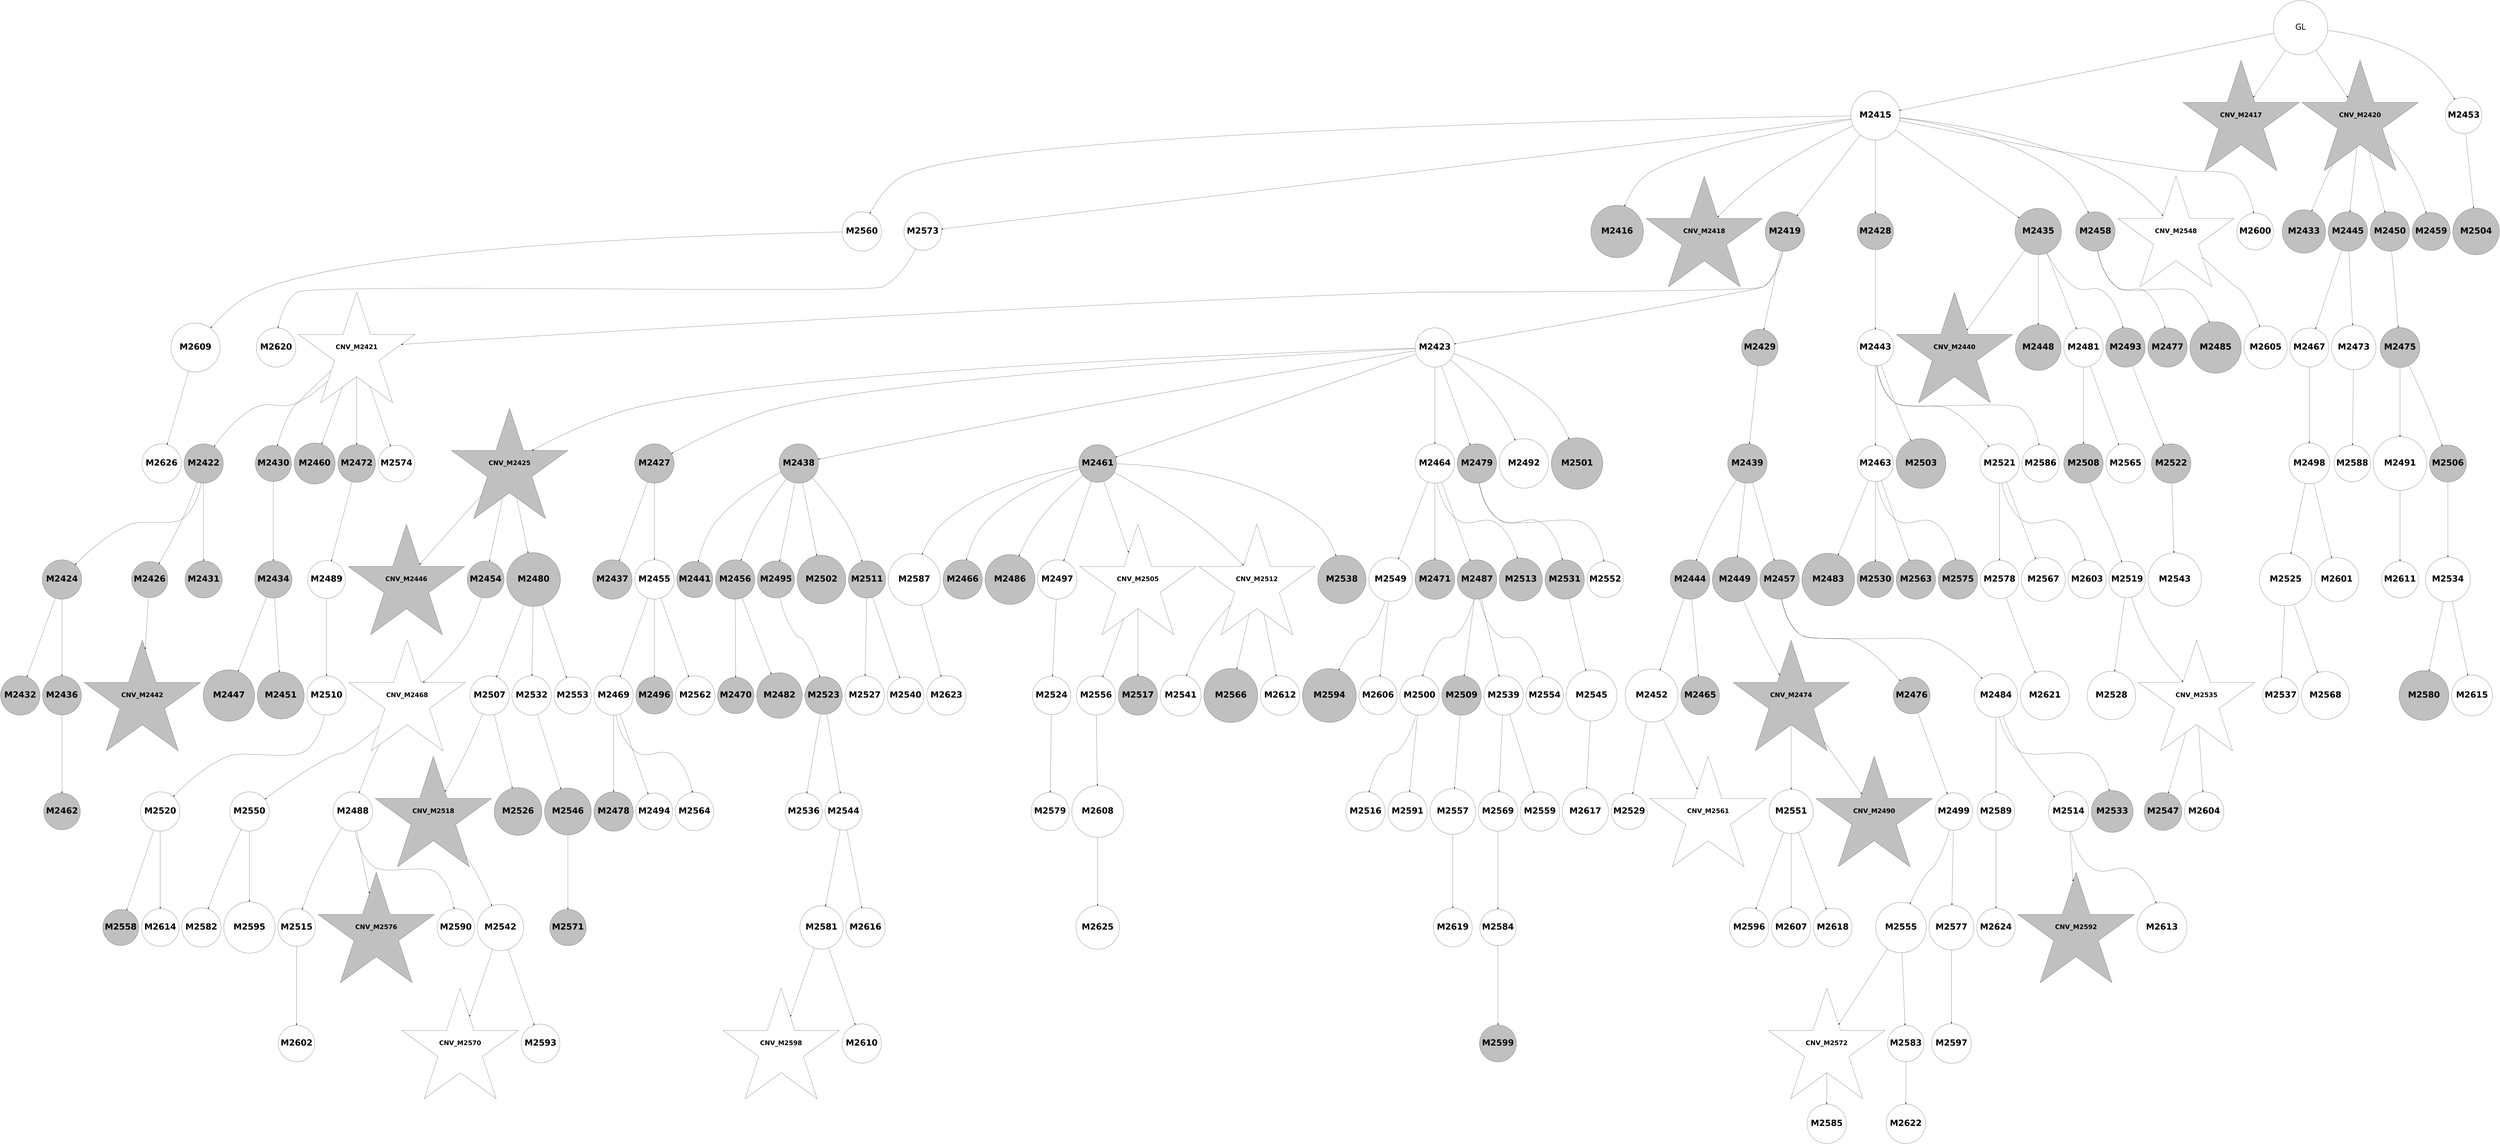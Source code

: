 digraph G { 
2560 -> 2605;
2560 -> 2617;
2561 -> 2593;
2561 -> 2606;
2562 -> 2607;
2562 -> 2618;
2562 -> 2629;
2566 -> 2583;
2566 -> 2594;
2567 -> 2619;
2568 -> 2630;
2571 -> 2620;
2580 -> 2595;
2583 -> 2596;
2584 -> 2631;
2588 -> 2608;
2589 -> 2632;
2592 -> 2609;
2592 -> 2621;
2594 -> 2633;
2595 -> 2610;
2598 -> 2634;
2600 -> 2635;
2619 -> 2636;
2620 -> 2637;
2425 -> 2426;
2425 -> 2428;
2425 -> 2431;
2425 -> 2464;
2426 -> 2427;
2426 -> 2429;
2426 -> 2430;
2426 -> 2439;
2426 -> 2446;
2426 -> 2469;
2426 -> 2559;
2426 -> 2571;
2426 -> 2584;
2426 -> 2611;
2430 -> 2432;
2430 -> 2434;
2430 -> 2440;
2431 -> 2444;
2431 -> 2456;
2431 -> 2461;
2431 -> 2470;
2432 -> 2433;
2432 -> 2441;
2432 -> 2471;
2432 -> 2483;
2432 -> 2585;
2433 -> 2435;
2433 -> 2437;
2433 -> 2442;
2434 -> 2436;
2434 -> 2438;
2434 -> 2449;
2434 -> 2472;
2434 -> 2475;
2434 -> 2490;
2434 -> 2503;
2434 -> 2512;
2435 -> 2443;
2435 -> 2447;
2436 -> 2457;
2436 -> 2465;
2436 -> 2491;
2437 -> 2453;
2438 -> 2448;
2438 -> 2466;
2439 -> 2454;
2440 -> 2450;
2441 -> 2445;
2445 -> 2458;
2445 -> 2462;
2446 -> 2451;
2446 -> 2459;
2446 -> 2492;
2446 -> 2504;
2447 -> 2473;
2449 -> 2452;
2449 -> 2467;
2449 -> 2506;
2449 -> 2513;
2449 -> 2522;
2450 -> 2455;
2450 -> 2460;
2450 -> 2468;
2454 -> 2474;
2454 -> 2514;
2454 -> 2532;
2454 -> 2597;
2455 -> 2463;
2455 -> 2476;
2456 -> 2478;
2456 -> 2484;
2460 -> 2485;
2461 -> 2486;
2463 -> 2540;
2463 -> 2572;
2464 -> 2515;
2465 -> 2479;
2466 -> 2480;
2466 -> 2507;
2466 -> 2573;
2467 -> 2481;
2467 -> 2493;
2468 -> 2487;
2468 -> 2495;
2469 -> 2488;
2469 -> 2496;
2472 -> 2477;
2472 -> 2497;
2472 -> 2508;
2472 -> 2516;
2472 -> 2523;
2472 -> 2549;
2472 -> 2598;
2474 -> 2494;
2474 -> 2541;
2474 -> 2574;
2474 -> 2586;
2475 -> 2482;
2475 -> 2498;
2475 -> 2524;
2475 -> 2560;
2478 -> 2509;
2479 -> 2499;
2479 -> 2561;
2480 -> 2489;
2480 -> 2505;
2480 -> 2575;
2483 -> 2500;
2484 -> 2599;
2485 -> 2501;
2485 -> 2562;
2486 -> 2502;
2486 -> 2517;
2487 -> 2510;
2490 -> 2542;
2490 -> 2563;
2491 -> 2518;
2491 -> 2543;
2491 -> 2564;
2492 -> 2519;
2492 -> 2576;
2495 -> 2525;
2495 -> 2544;
2495 -> 2600;
2498 -> 2511;
2498 -> 2520;
2498 -> 2550;
2498 -> 2565;
2499 -> 2526;
2499 -> 2587;
2499 -> 2601;
2500 -> 2521;
2502 -> 2622;
2504 -> 2533;
2506 -> 2534;
2508 -> 2535;
2509 -> 2536;
2509 -> 2612;
2510 -> 2566;
2510 -> 2588;
2511 -> 2527;
2511 -> 2602;
2516 -> 2528;
2516 -> 2567;
2517 -> 2545;
2518 -> 2529;
2518 -> 2537;
2519 -> 2530;
2520 -> 2568;
2521 -> 2531;
2522 -> 2538;
2522 -> 2551;
2523 -> 2552;
2523 -> 2577;
2523 -> 2623;
2525 -> 2603;
2525 -> 2624;
2526 -> 2613;
2529 -> 2553;
2530 -> 2539;
2530 -> 2546;
2531 -> 2569;
2531 -> 2625;
2532 -> 2578;
2532 -> 2589;
2532 -> 2614;
2533 -> 2554;
2534 -> 2547;
2534 -> 2555;
2535 -> 2590;
2536 -> 2548;
2536 -> 2579;
2542 -> 2556;
2543 -> 2557;
2545 -> 2591;
2545 -> 2626;
2546 -> 2558;
2546 -> 2615;
2550 -> 2570;
2550 -> 2580;
2553 -> 2581;
2553 -> 2604;
2555 -> 2592;
2555 -> 2627;
2556 -> 2628;
2557 -> 2582;
2559 -> 2616;
2425 [label="GL" fontname="arial-bold" fontsize=56 width=5 height=5];
2426 [shape=circle style=filled fillcolor=white fontname="helvetica-bold" fontsize=56 label="M2415" width=4.53 height=2 ];
2427 [shape=circle style=filled fillcolor=grey fontname="helvetica-bold" fontsize=56 label="M2416" width=4.83 height=2 ];
2428 [shape=star style=filled fillcolor=grey fontname="helvetica-bold" fontsize=42 label="CNV_M2417"];
2429 [shape=star style=filled fillcolor=grey fontname="helvetica-bold" fontsize=42 label="CNV_M2418"];
2430 [shape=circle style=filled fillcolor=grey fontname="helvetica-bold" fontsize=56 label="M2419" width=0.78 height=2 ];
2431 [shape=star style=filled fillcolor=grey fontname="helvetica-bold" fontsize=42 label="CNV_M2420"];
2432 [shape=star style=filled fillcolor=white fontname="helvetica-bold" fontsize=42 label="CNV_M2421"];
2433 [shape=circle style=filled fillcolor=grey fontname="helvetica-bold" fontsize=56 label="M2422" width=1.69 height=2 ];
2434 [shape=circle style=filled fillcolor=white fontname="helvetica-bold" fontsize=56 label="M2423" width=0.26 height=2 ];
2435 [shape=circle style=filled fillcolor=grey fontname="helvetica-bold" fontsize=56 label="M2424" width=1.7 height=2 ];
2436 [shape=star style=filled fillcolor=grey fontname="helvetica-bold" fontsize=42 label="CNV_M2425"];
2437 [shape=circle style=filled fillcolor=grey fontname="helvetica-bold" fontsize=56 label="M2426" width=3.13 height=2 ];
2438 [shape=circle style=filled fillcolor=grey fontname="helvetica-bold" fontsize=56 label="M2427" width=0.44 height=2 ];
2439 [shape=circle style=filled fillcolor=grey fontname="helvetica-bold" fontsize=56 label="M2428" width=3 height=2 ];
2440 [shape=circle style=filled fillcolor=grey fontname="helvetica-bold" fontsize=56 label="M2429" width=2.93 height=2 ];
2441 [shape=circle style=filled fillcolor=grey fontname="helvetica-bold" fontsize=56 label="M2430" width=3.21 height=2 ];
2442 [shape=circle style=filled fillcolor=grey fontname="helvetica-bold" fontsize=56 label="M2431" width=2.6 height=2 ];
2443 [shape=circle style=filled fillcolor=grey fontname="helvetica-bold" fontsize=56 label="M2432" width=1.09 height=2 ];
2444 [shape=circle style=filled fillcolor=grey fontname="helvetica-bold" fontsize=56 label="M2433" width=3.99 height=2 ];
2445 [shape=circle style=filled fillcolor=grey fontname="helvetica-bold" fontsize=56 label="M2434" width=2.57 height=2 ];
2446 [shape=circle style=filled fillcolor=grey fontname="helvetica-bold" fontsize=56 label="M2435" width=4.26 height=2 ];
2447 [shape=circle style=filled fillcolor=grey fontname="helvetica-bold" fontsize=56 label="M2436" width=2.09 height=2 ];
2448 [shape=circle style=filled fillcolor=grey fontname="helvetica-bold" fontsize=56 label="M2437" width=0.47 height=2 ];
2449 [shape=circle style=filled fillcolor=grey fontname="helvetica-bold" fontsize=56 label="M2438" width=0.4 height=2 ];
2450 [shape=circle style=filled fillcolor=grey fontname="helvetica-bold" fontsize=56 label="M2439" width=0.93 height=2 ];
2451 [shape=star style=filled fillcolor=grey fontname="helvetica-bold" fontsize=42 label="CNV_M2440"];
2452 [shape=circle style=filled fillcolor=grey fontname="helvetica-bold" fontsize=56 label="M2441" width=3.15 height=2 ];
2453 [shape=star style=filled fillcolor=grey fontname="helvetica-bold" fontsize=42 label="CNV_M2442"];
2454 [shape=circle style=filled fillcolor=white fontname="helvetica-bold" fontsize=56 label="M2443" width=2.86 height=2 ];
2455 [shape=circle style=filled fillcolor=grey fontname="helvetica-bold" fontsize=56 label="M2444" width=1.58 height=2 ];
2456 [shape=circle style=filled fillcolor=grey fontname="helvetica-bold" fontsize=56 label="M2445" width=1.69 height=2 ];
2457 [shape=star style=filled fillcolor=grey fontname="helvetica-bold" fontsize=42 label="CNV_M2446"];
2458 [shape=circle style=filled fillcolor=grey fontname="helvetica-bold" fontsize=56 label="M2447" width=4.74 height=2 ];
2459 [shape=circle style=filled fillcolor=grey fontname="helvetica-bold" fontsize=56 label="M2448" width=4.21 height=2 ];
2460 [shape=circle style=filled fillcolor=grey fontname="helvetica-bold" fontsize=56 label="M2449" width=4.14 height=2 ];
2461 [shape=circle style=filled fillcolor=grey fontname="helvetica-bold" fontsize=56 label="M2450" width=1.06 height=2 ];
2462 [shape=circle style=filled fillcolor=grey fontname="helvetica-bold" fontsize=56 label="M2451" width=4.32 height=2 ];
2463 [shape=circle style=filled fillcolor=white fontname="helvetica-bold" fontsize=56 label="M2452" width=4.89 height=2 ];
2464 [shape=circle style=filled fillcolor=white fontname="helvetica-bold" fontsize=56 label="M2453" width=2.92 height=2 ];
2465 [shape=circle style=filled fillcolor=grey fontname="helvetica-bold" fontsize=56 label="M2454" width=2.73 height=2 ];
2466 [shape=circle style=filled fillcolor=white fontname="helvetica-bold" fontsize=56 label="M2455" width=1.69 height=2 ];
2467 [shape=circle style=filled fillcolor=grey fontname="helvetica-bold" fontsize=56 label="M2456" width=0.64 height=2 ];
2468 [shape=circle style=filled fillcolor=grey fontname="helvetica-bold" fontsize=56 label="M2457" width=1.09 height=2 ];
2469 [shape=circle style=filled fillcolor=grey fontname="helvetica-bold" fontsize=56 label="M2458" width=1.96 height=2 ];
2470 [shape=circle style=filled fillcolor=grey fontname="helvetica-bold" fontsize=56 label="M2459" width=3.49 height=2 ];
2471 [shape=circle style=filled fillcolor=grey fontname="helvetica-bold" fontsize=56 label="M2460" width=3.78 height=2 ];
2472 [shape=circle style=filled fillcolor=grey fontname="helvetica-bold" fontsize=56 label="M2461" width=2.38 height=2 ];
2473 [shape=circle style=filled fillcolor=grey fontname="helvetica-bold" fontsize=56 label="M2462" width=2.88 height=2 ];
2474 [shape=circle style=filled fillcolor=white fontname="helvetica-bold" fontsize=56 label="M2463" width=3.16 height=2 ];
2475 [shape=circle style=filled fillcolor=white fontname="helvetica-bold" fontsize=56 label="M2464" width=0.74 height=2 ];
2476 [shape=circle style=filled fillcolor=grey fontname="helvetica-bold" fontsize=56 label="M2465" width=2.16 height=2 ];
2477 [shape=circle style=filled fillcolor=grey fontname="helvetica-bold" fontsize=56 label="M2466" width=1.55 height=2 ];
2478 [shape=circle style=filled fillcolor=white fontname="helvetica-bold" fontsize=56 label="M2467" width=2.07 height=2 ];
2479 [shape=star style=filled fillcolor=white fontname="helvetica-bold" fontsize=42 label="CNV_M2468"];
2480 [shape=circle style=filled fillcolor=white fontname="helvetica-bold" fontsize=56 label="M2469" width=1.52 height=2 ];
2481 [shape=circle style=filled fillcolor=grey fontname="helvetica-bold" fontsize=56 label="M2470" width=2.99 height=2 ];
2482 [shape=circle style=filled fillcolor=grey fontname="helvetica-bold" fontsize=56 label="M2471" width=3.65 height=2 ];
2483 [shape=circle style=filled fillcolor=grey fontname="helvetica-bold" fontsize=56 label="M2472" width=2.41 height=2 ];
2484 [shape=circle style=filled fillcolor=white fontname="helvetica-bold" fontsize=56 label="M2473" width=4.1 height=2 ];
2485 [shape=star style=filled fillcolor=grey fontname="helvetica-bold" fontsize=42 label="CNV_M2474"];
2486 [shape=circle style=filled fillcolor=grey fontname="helvetica-bold" fontsize=56 label="M2475" width=3.66 height=2 ];
2487 [shape=circle style=filled fillcolor=grey fontname="helvetica-bold" fontsize=56 label="M2476" width=2.78 height=2 ];
2488 [shape=circle style=filled fillcolor=grey fontname="helvetica-bold" fontsize=56 label="M2477" width=0.14 height=2 ];
2489 [shape=circle style=filled fillcolor=grey fontname="helvetica-bold" fontsize=56 label="M2478" width=0.12 height=2 ];
2490 [shape=circle style=filled fillcolor=grey fontname="helvetica-bold" fontsize=56 label="M2479" width=0.58 height=2 ];
2491 [shape=circle style=filled fillcolor=grey fontname="helvetica-bold" fontsize=56 label="M2480" width=4.94 height=2 ];
2492 [shape=circle style=filled fillcolor=white fontname="helvetica-bold" fontsize=56 label="M2481" width=1.35 height=2 ];
2493 [shape=circle style=filled fillcolor=grey fontname="helvetica-bold" fontsize=56 label="M2482" width=4.19 height=2 ];
2494 [shape=circle style=filled fillcolor=grey fontname="helvetica-bold" fontsize=56 label="M2483" width=4.85 height=2 ];
2495 [shape=circle style=filled fillcolor=white fontname="helvetica-bold" fontsize=56 label="M2484" width=4.02 height=2 ];
2496 [shape=circle style=filled fillcolor=grey fontname="helvetica-bold" fontsize=56 label="M2485" width=4.73 height=2 ];
2497 [shape=circle style=filled fillcolor=grey fontname="helvetica-bold" fontsize=56 label="M2486" width=4.6 height=2 ];
2498 [shape=circle style=filled fillcolor=grey fontname="helvetica-bold" fontsize=56 label="M2487" width=0.47 height=2 ];
2499 [shape=circle style=filled fillcolor=white fontname="helvetica-bold" fontsize=56 label="M2488" width=0.72 height=2 ];
2500 [shape=circle style=filled fillcolor=white fontname="helvetica-bold" fontsize=56 label="M2489" width=2.34 height=2 ];
2501 [shape=star style=filled fillcolor=grey fontname="helvetica-bold" fontsize=42 label="CNV_M2490"];
2502 [shape=circle style=filled fillcolor=white fontname="helvetica-bold" fontsize=56 label="M2491" width=4.94 height=2 ];
2503 [shape=circle style=filled fillcolor=white fontname="helvetica-bold" fontsize=56 label="M2492" width=4.55 height=2 ];
2504 [shape=circle style=filled fillcolor=grey fontname="helvetica-bold" fontsize=56 label="M2493" width=0.23 height=2 ];
2505 [shape=circle style=filled fillcolor=white fontname="helvetica-bold" fontsize=56 label="M2494" width=2.73 height=2 ];
2506 [shape=circle style=filled fillcolor=grey fontname="helvetica-bold" fontsize=56 label="M2495" width=2.65 height=2 ];
2507 [shape=circle style=filled fillcolor=grey fontname="helvetica-bold" fontsize=56 label="M2496" width=2.62 height=2 ];
2508 [shape=circle style=filled fillcolor=white fontname="helvetica-bold" fontsize=56 label="M2497" width=1.39 height=2 ];
2509 [shape=circle style=filled fillcolor=white fontname="helvetica-bold" fontsize=56 label="M2498" width=3.75 height=2 ];
2510 [shape=circle style=filled fillcolor=white fontname="helvetica-bold" fontsize=56 label="M2499" width=2.47 height=2 ];
2511 [shape=circle style=filled fillcolor=white fontname="helvetica-bold" fontsize=56 label="M2500" width=1.24 height=2 ];
2512 [shape=circle style=filled fillcolor=grey fontname="helvetica-bold" fontsize=56 label="M2501" width=4.74 height=2 ];
2513 [shape=circle style=filled fillcolor=grey fontname="helvetica-bold" fontsize=56 label="M2502" width=4.47 height=2 ];
2514 [shape=circle style=filled fillcolor=grey fontname="helvetica-bold" fontsize=56 label="M2503" width=4.59 height=2 ];
2515 [shape=circle style=filled fillcolor=grey fontname="helvetica-bold" fontsize=56 label="M2504" width=4.29 height=2 ];
2516 [shape=star style=filled fillcolor=white fontname="helvetica-bold" fontsize=42 label="CNV_M2505"];
2517 [shape=circle style=filled fillcolor=grey fontname="helvetica-bold" fontsize=56 label="M2506" width=2.69 height=2 ];
2518 [shape=circle style=filled fillcolor=white fontname="helvetica-bold" fontsize=56 label="M2507" width=0.18 height=2 ];
2519 [shape=circle style=filled fillcolor=grey fontname="helvetica-bold" fontsize=56 label="M2508" width=1.8 height=2 ];
2520 [shape=circle style=filled fillcolor=grey fontname="helvetica-bold" fontsize=56 label="M2509" width=0.73 height=2 ];
2521 [shape=circle style=filled fillcolor=white fontname="helvetica-bold" fontsize=56 label="M2510" width=1.95 height=2 ];
2522 [shape=circle style=filled fillcolor=grey fontname="helvetica-bold" fontsize=56 label="M2511" width=2.56 height=2 ];
2523 [shape=star style=filled fillcolor=white fontname="helvetica-bold" fontsize=42 label="CNV_M2512"];
2524 [shape=circle style=filled fillcolor=grey fontname="helvetica-bold" fontsize=56 label="M2513" width=3.96 height=2 ];
2525 [shape=circle style=filled fillcolor=white fontname="helvetica-bold" fontsize=56 label="M2514" width=3.69 height=2 ];
2526 [shape=circle style=filled fillcolor=white fontname="helvetica-bold" fontsize=56 label="M2515" width=2.39 height=2 ];
2527 [shape=circle style=filled fillcolor=white fontname="helvetica-bold" fontsize=56 label="M2516" width=0.02 height=2 ];
2528 [shape=circle style=filled fillcolor=grey fontname="helvetica-bold" fontsize=56 label="M2517" width=0.43 height=2 ];
2529 [shape=star style=filled fillcolor=grey fontname="helvetica-bold" fontsize=42 label="CNV_M2518"];
2530 [shape=circle style=filled fillcolor=white fontname="helvetica-bold" fontsize=56 label="M2519" width=2.92 height=2 ];
2531 [shape=circle style=filled fillcolor=white fontname="helvetica-bold" fontsize=56 label="M2520" width=1.09 height=2 ];
2532 [shape=circle style=filled fillcolor=white fontname="helvetica-bold" fontsize=56 label="M2521" width=1.86 height=2 ];
2533 [shape=circle style=filled fillcolor=grey fontname="helvetica-bold" fontsize=56 label="M2522" width=1.9 height=2 ];
2534 [shape=circle style=filled fillcolor=grey fontname="helvetica-bold" fontsize=56 label="M2523" width=2.46 height=2 ];
2535 [shape=circle style=filled fillcolor=white fontname="helvetica-bold" fontsize=56 label="M2524" width=2.21 height=2 ];
2536 [shape=circle style=filled fillcolor=white fontname="helvetica-bold" fontsize=56 label="M2525" width=4.83 height=2 ];
2537 [shape=circle style=filled fillcolor=grey fontname="helvetica-bold" fontsize=56 label="M2526" width=4.39 height=2 ];
2538 [shape=circle style=filled fillcolor=white fontname="helvetica-bold" fontsize=56 label="M2527" width=1.6 height=2 ];
2539 [shape=circle style=filled fillcolor=white fontname="helvetica-bold" fontsize=56 label="M2528" width=4.47 height=2 ];
2540 [shape=circle style=filled fillcolor=white fontname="helvetica-bold" fontsize=56 label="M2529" width=3.26 height=2 ];
2541 [shape=circle style=filled fillcolor=grey fontname="helvetica-bold" fontsize=56 label="M2530" width=2.96 height=2 ];
2542 [shape=circle style=filled fillcolor=grey fontname="helvetica-bold" fontsize=56 label="M2531" width=1.58 height=2 ];
2543 [shape=circle style=filled fillcolor=white fontname="helvetica-bold" fontsize=56 label="M2532" width=1.31 height=2 ];
2544 [shape=circle style=filled fillcolor=grey fontname="helvetica-bold" fontsize=56 label="M2533" width=3.85 height=2 ];
2545 [shape=circle style=filled fillcolor=white fontname="helvetica-bold" fontsize=56 label="M2534" width=4.12 height=2 ];
2546 [shape=star style=filled fillcolor=white fontname="helvetica-bold" fontsize=42 label="CNV_M2535"];
2547 [shape=circle style=filled fillcolor=white fontname="helvetica-bold" fontsize=56 label="M2536" width=2.59 height=2 ];
2548 [shape=circle style=filled fillcolor=white fontname="helvetica-bold" fontsize=56 label="M2537" width=3.13 height=2 ];
2549 [shape=circle style=filled fillcolor=grey fontname="helvetica-bold" fontsize=56 label="M2538" width=4.45 height=2 ];
2550 [shape=circle style=filled fillcolor=white fontname="helvetica-bold" fontsize=56 label="M2539" width=0.94 height=2 ];
2551 [shape=circle style=filled fillcolor=white fontname="helvetica-bold" fontsize=56 label="M2540" width=2.66 height=2 ];
2552 [shape=circle style=filled fillcolor=white fontname="helvetica-bold" fontsize=56 label="M2541" width=3.76 height=2 ];
2553 [shape=circle style=filled fillcolor=white fontname="helvetica-bold" fontsize=56 label="M2542" width=4.28 height=2 ];
2554 [shape=circle style=filled fillcolor=white fontname="helvetica-bold" fontsize=56 label="M2543" width=4.92 height=2 ];
2555 [shape=circle style=filled fillcolor=white fontname="helvetica-bold" fontsize=56 label="M2544" width=2.54 height=2 ];
2556 [shape=circle style=filled fillcolor=white fontname="helvetica-bold" fontsize=56 label="M2545" width=4.7 height=2 ];
2557 [shape=circle style=filled fillcolor=grey fontname="helvetica-bold" fontsize=56 label="M2546" width=4.3 height=2 ];
2558 [shape=circle style=filled fillcolor=grey fontname="helvetica-bold" fontsize=56 label="M2547" width=2.38 height=2 ];
2559 [shape=star style=filled fillcolor=white fontname="helvetica-bold" fontsize=42 label="CNV_M2548"];
2560 [shape=circle style=filled fillcolor=white fontname="helvetica-bold" fontsize=56 label="M2549" width=4.01 height=2 ];
2561 [shape=circle style=filled fillcolor=white fontname="helvetica-bold" fontsize=56 label="M2550" width=1.54 height=2 ];
2562 [shape=circle style=filled fillcolor=white fontname="helvetica-bold" fontsize=56 label="M2551" width=4.07 height=2 ];
2563 [shape=circle style=filled fillcolor=white fontname="helvetica-bold" fontsize=56 label="M2552" width=3.04 height=2 ];
2564 [shape=circle style=filled fillcolor=white fontname="helvetica-bold" fontsize=56 label="M2553" width=2.54 height=2 ];
2565 [shape=circle style=filled fillcolor=white fontname="helvetica-bold" fontsize=56 label="M2554" width=2.44 height=2 ];
2566 [shape=circle style=filled fillcolor=white fontname="helvetica-bold" fontsize=56 label="M2555" width=4.65 height=2 ];
2567 [shape=circle style=filled fillcolor=white fontname="helvetica-bold" fontsize=56 label="M2556" width=2.03 height=2 ];
2568 [shape=circle style=filled fillcolor=white fontname="helvetica-bold" fontsize=56 label="M2557" width=4.21 height=2 ];
2569 [shape=circle style=filled fillcolor=grey fontname="helvetica-bold" fontsize=56 label="M2558" width=3.28 height=2 ];
2570 [shape=circle style=filled fillcolor=white fontname="helvetica-bold" fontsize=56 label="M2559" width=2.02 height=2 ];
2571 [shape=circle style=filled fillcolor=white fontname="helvetica-bold" fontsize=56 label="M2560" width=0.45 height=2 ];
2572 [shape=star style=filled fillcolor=white fontname="helvetica-bold" fontsize=42 label="CNV_M2561"];
2573 [shape=circle style=filled fillcolor=white fontname="helvetica-bold" fontsize=56 label="M2562" width=1.26 height=2 ];
2574 [shape=circle style=filled fillcolor=grey fontname="helvetica-bold" fontsize=56 label="M2563" width=0.91 height=2 ];
2575 [shape=circle style=filled fillcolor=white fontname="helvetica-bold" fontsize=56 label="M2564" width=3.53 height=2 ];
2576 [shape=circle style=filled fillcolor=white fontname="helvetica-bold" fontsize=56 label="M2565" width=1.17 height=2 ];
2577 [shape=circle style=filled fillcolor=grey fontname="helvetica-bold" fontsize=56 label="M2566" width=4.97 height=2 ];
2578 [shape=circle style=filled fillcolor=white fontname="helvetica-bold" fontsize=56 label="M2567" width=4.04 height=2 ];
2579 [shape=circle style=filled fillcolor=white fontname="helvetica-bold" fontsize=56 label="M2568" width=4.42 height=2 ];
2580 [shape=circle style=filled fillcolor=white fontname="helvetica-bold" fontsize=56 label="M2569" width=2.02 height=2 ];
2581 [shape=star style=filled fillcolor=white fontname="helvetica-bold" fontsize=42 label="CNV_M2570"];
2582 [shape=circle style=filled fillcolor=grey fontname="helvetica-bold" fontsize=56 label="M2571" width=2.92 height=2 ];
2583 [shape=star style=filled fillcolor=white fontname="helvetica-bold" fontsize=42 label="CNV_M2572"];
2584 [shape=circle style=filled fillcolor=white fontname="helvetica-bold" fontsize=56 label="M2573" width=2.38 height=2 ];
2585 [shape=circle style=filled fillcolor=white fontname="helvetica-bold" fontsize=56 label="M2574" width=2.81 height=2 ];
2586 [shape=circle style=filled fillcolor=grey fontname="helvetica-bold" fontsize=56 label="M2575" width=0.77 height=2 ];
2587 [shape=star style=filled fillcolor=grey fontname="helvetica-bold" fontsize=42 label="CNV_M2576"];
2588 [shape=circle style=filled fillcolor=white fontname="helvetica-bold" fontsize=56 label="M2577" width=4.14 height=2 ];
2589 [shape=circle style=filled fillcolor=white fontname="helvetica-bold" fontsize=56 label="M2578" width=2.2 height=2 ];
2590 [shape=circle style=filled fillcolor=white fontname="helvetica-bold" fontsize=56 label="M2579" width=3.5 height=2 ];
2591 [shape=circle style=filled fillcolor=grey fontname="helvetica-bold" fontsize=56 label="M2580" width=4.59 height=2 ];
2592 [shape=circle style=filled fillcolor=white fontname="helvetica-bold" fontsize=56 label="M2581" width=3.98 height=2 ];
2593 [shape=circle style=filled fillcolor=white fontname="helvetica-bold" fontsize=56 label="M2582" width=0.66 height=2 ];
2594 [shape=circle style=filled fillcolor=white fontname="helvetica-bold" fontsize=56 label="M2583" width=2.91 height=2 ];
2595 [shape=circle style=filled fillcolor=white fontname="helvetica-bold" fontsize=56 label="M2584" width=3.04 height=2 ];
2596 [shape=circle style=filled fillcolor=white fontname="helvetica-bold" fontsize=56 label="M2585" width=1.05 height=2 ];
2597 [shape=circle style=filled fillcolor=white fontname="helvetica-bold" fontsize=56 label="M2586" width=2.57 height=2 ];
2598 [shape=circle style=filled fillcolor=white fontname="helvetica-bold" fontsize=56 label="M2587" width=4.81 height=2 ];
2599 [shape=circle style=filled fillcolor=white fontname="helvetica-bold" fontsize=56 label="M2588" width=2.87 height=2 ];
2600 [shape=circle style=filled fillcolor=white fontname="helvetica-bold" fontsize=56 label="M2589" width=3.45 height=2 ];
2601 [shape=circle style=filled fillcolor=white fontname="helvetica-bold" fontsize=56 label="M2590" width=2.47 height=2 ];
2602 [shape=circle style=filled fillcolor=white fontname="helvetica-bold" fontsize=56 label="M2591" width=1.99 height=2 ];
2603 [shape=star style=filled fillcolor=grey fontname="helvetica-bold" fontsize=42 label="CNV_M2592"];
2604 [shape=circle style=filled fillcolor=white fontname="helvetica-bold" fontsize=56 label="M2593" width=2.09 height=2 ];
2605 [shape=circle style=filled fillcolor=grey fontname="helvetica-bold" fontsize=56 label="M2594" width=4.96 height=2 ];
2606 [shape=circle style=filled fillcolor=white fontname="helvetica-bold" fontsize=56 label="M2595" width=4.73 height=2 ];
2607 [shape=circle style=filled fillcolor=white fontname="helvetica-bold" fontsize=56 label="M2596" width=1.46 height=2 ];
2608 [shape=circle style=filled fillcolor=white fontname="helvetica-bold" fontsize=56 label="M2597" width=3.65 height=2 ];
2609 [shape=star style=filled fillcolor=white fontname="helvetica-bold" fontsize=42 label="CNV_M2598"];
2610 [shape=circle style=filled fillcolor=grey fontname="helvetica-bold" fontsize=56 label="M2599" width=2.69 height=2 ];
2611 [shape=circle style=filled fillcolor=white fontname="helvetica-bold" fontsize=56 label="M2600" width=3.39 height=2 ];
2612 [shape=circle style=filled fillcolor=white fontname="helvetica-bold" fontsize=56 label="M2601" width=4.07 height=2 ];
2613 [shape=circle style=filled fillcolor=white fontname="helvetica-bold" fontsize=56 label="M2602" width=2.85 height=2 ];
2614 [shape=circle style=filled fillcolor=white fontname="helvetica-bold" fontsize=56 label="M2603" width=2.23 height=2 ];
2615 [shape=circle style=filled fillcolor=white fontname="helvetica-bold" fontsize=56 label="M2604" width=0.36 height=2 ];
2616 [shape=circle style=filled fillcolor=white fontname="helvetica-bold" fontsize=56 label="M2605" width=3.97 height=2 ];
2617 [shape=circle style=filled fillcolor=white fontname="helvetica-bold" fontsize=56 label="M2606" width=2.25 height=2 ];
2618 [shape=circle style=filled fillcolor=white fontname="helvetica-bold" fontsize=56 label="M2607" width=0.34 height=2 ];
2619 [shape=circle style=filled fillcolor=white fontname="helvetica-bold" fontsize=56 label="M2608" width=4.77 height=2 ];
2620 [shape=circle style=filled fillcolor=white fontname="helvetica-bold" fontsize=56 label="M2609" width=4.51 height=2 ];
2621 [shape=circle style=filled fillcolor=white fontname="helvetica-bold" fontsize=56 label="M2610" width=0.77 height=2 ];
2622 [shape=circle style=filled fillcolor=white fontname="helvetica-bold" fontsize=56 label="M2611" width=2.77 height=2 ];
2623 [shape=circle style=filled fillcolor=white fontname="helvetica-bold" fontsize=56 label="M2612" width=1.78 height=2 ];
2624 [shape=circle style=filled fillcolor=white fontname="helvetica-bold" fontsize=56 label="M2613" width=4.6 height=2 ];
2625 [shape=circle style=filled fillcolor=white fontname="helvetica-bold" fontsize=56 label="M2614" width=3.47 height=2 ];
2626 [shape=circle style=filled fillcolor=white fontname="helvetica-bold" fontsize=56 label="M2615" width=3.77 height=2 ];
2627 [shape=circle style=filled fillcolor=white fontname="helvetica-bold" fontsize=56 label="M2616" width=3.63 height=2 ];
2628 [shape=circle style=filled fillcolor=white fontname="helvetica-bold" fontsize=56 label="M2617" width=4.27 height=2 ];
2629 [shape=circle style=filled fillcolor=white fontname="helvetica-bold" fontsize=56 label="M2618" width=2.15 height=2 ];
2630 [shape=circle style=filled fillcolor=white fontname="helvetica-bold" fontsize=56 label="M2619" width=2.08 height=2 ];
2631 [shape=circle style=filled fillcolor=white fontname="helvetica-bold" fontsize=56 label="M2620" width=1.12 height=2 ];
2632 [shape=circle style=filled fillcolor=white fontname="helvetica-bold" fontsize=56 label="M2621" width=4.51 height=2 ];
2633 [shape=circle style=filled fillcolor=white fontname="helvetica-bold" fontsize=56 label="M2622" width=0.7 height=2 ];
2634 [shape=circle style=filled fillcolor=white fontname="helvetica-bold" fontsize=56 label="M2623" width=1.64 height=2 ];
2635 [shape=circle style=filled fillcolor=white fontname="helvetica-bold" fontsize=56 label="M2624" width=3.54 height=2 ];
2636 [shape=circle style=filled fillcolor=white fontname="helvetica-bold" fontsize=56 label="M2625" width=4.01 height=2 ];
2637 [shape=circle style=filled fillcolor=white fontname="helvetica-bold" fontsize=56 label="M2626" width=1.96 height=2 ];
}
